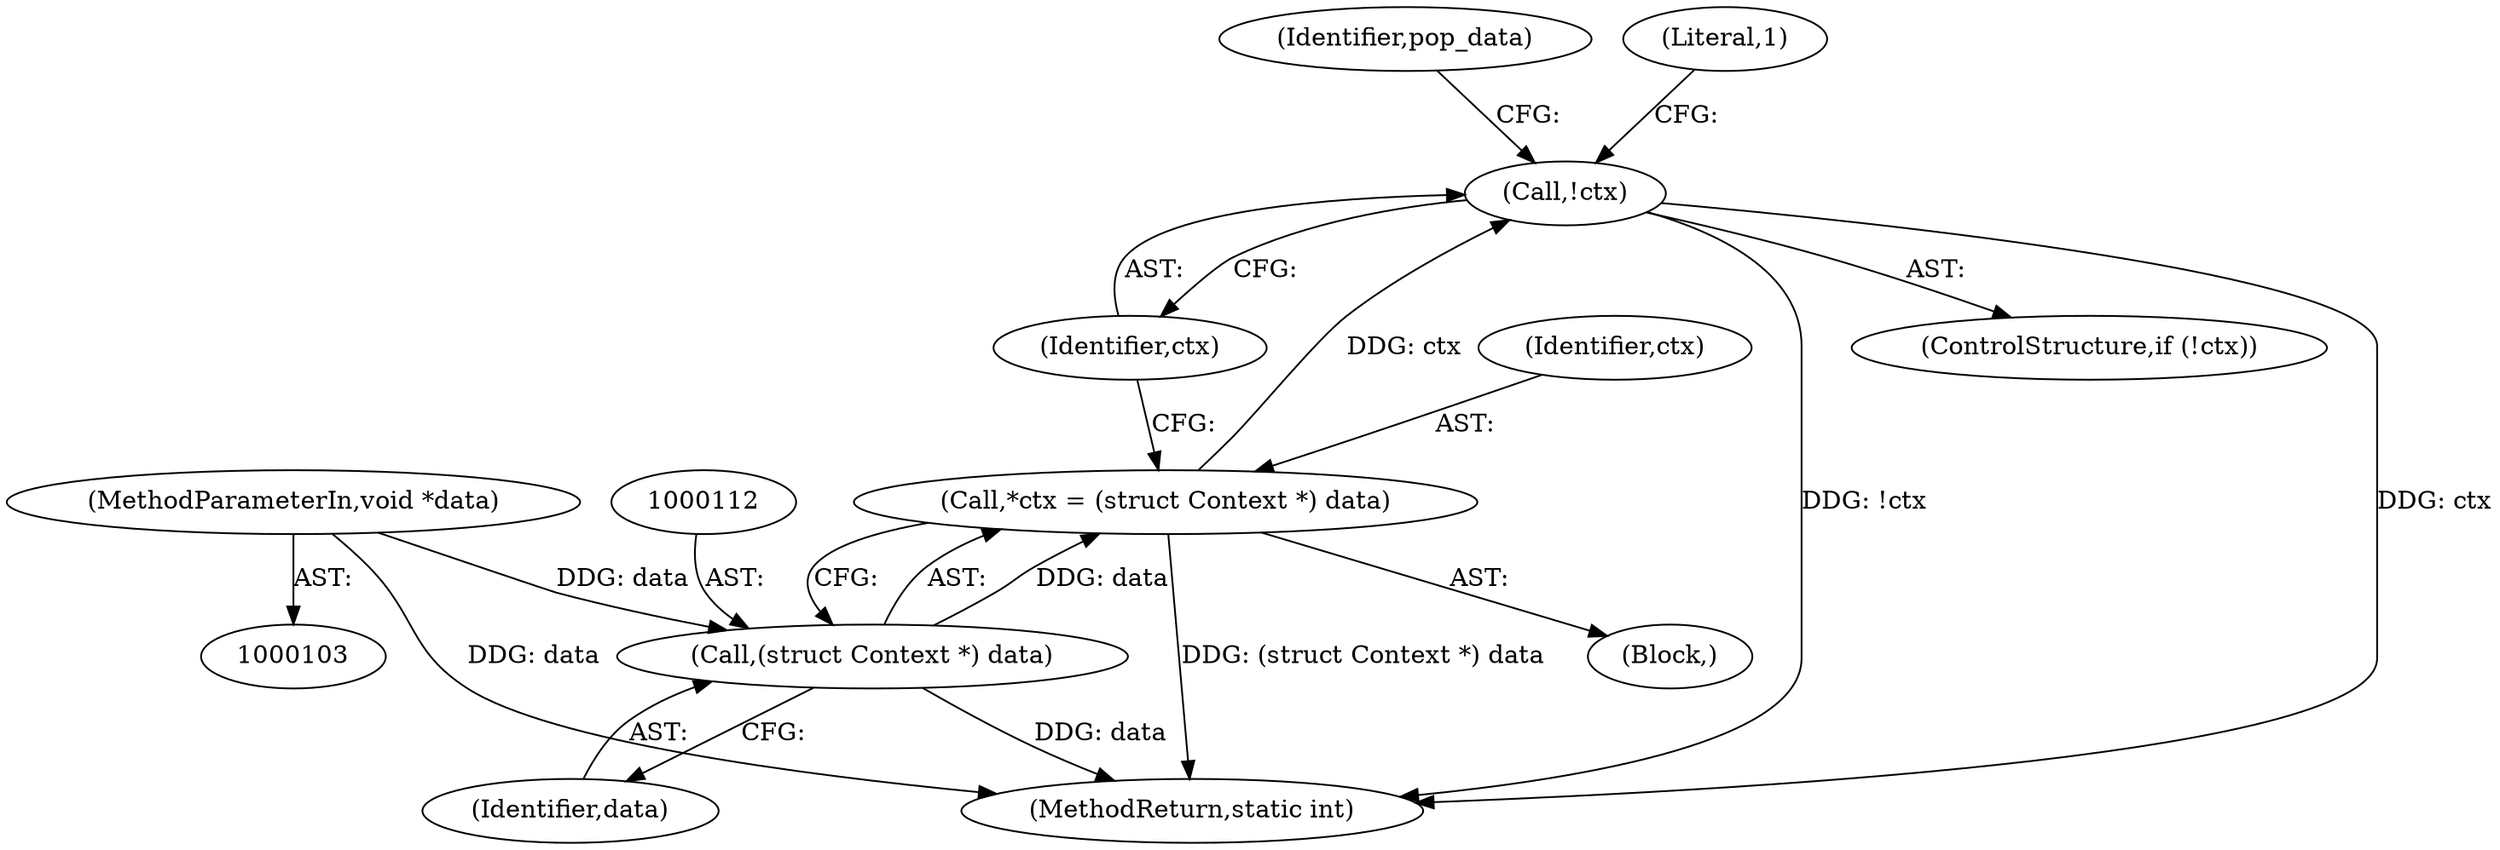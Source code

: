 digraph "0_neomutt_9bfab35522301794483f8f9ed60820bdec9be59e_0@pointer" {
"1000115" [label="(Call,!ctx)"];
"1000109" [label="(Call,*ctx = (struct Context *) data)"];
"1000111" [label="(Call,(struct Context *) data)"];
"1000106" [label="(MethodParameterIn,void *data)"];
"1000113" [label="(Identifier,data)"];
"1000116" [label="(Identifier,ctx)"];
"1000109" [label="(Call,*ctx = (struct Context *) data)"];
"1000115" [label="(Call,!ctx)"];
"1000122" [label="(Identifier,pop_data)"];
"1000176" [label="(MethodReturn,static int)"];
"1000119" [label="(Literal,1)"];
"1000114" [label="(ControlStructure,if (!ctx))"];
"1000107" [label="(Block,)"];
"1000106" [label="(MethodParameterIn,void *data)"];
"1000111" [label="(Call,(struct Context *) data)"];
"1000110" [label="(Identifier,ctx)"];
"1000115" -> "1000114"  [label="AST: "];
"1000115" -> "1000116"  [label="CFG: "];
"1000116" -> "1000115"  [label="AST: "];
"1000119" -> "1000115"  [label="CFG: "];
"1000122" -> "1000115"  [label="CFG: "];
"1000115" -> "1000176"  [label="DDG: !ctx"];
"1000115" -> "1000176"  [label="DDG: ctx"];
"1000109" -> "1000115"  [label="DDG: ctx"];
"1000109" -> "1000107"  [label="AST: "];
"1000109" -> "1000111"  [label="CFG: "];
"1000110" -> "1000109"  [label="AST: "];
"1000111" -> "1000109"  [label="AST: "];
"1000116" -> "1000109"  [label="CFG: "];
"1000109" -> "1000176"  [label="DDG: (struct Context *) data"];
"1000111" -> "1000109"  [label="DDG: data"];
"1000111" -> "1000113"  [label="CFG: "];
"1000112" -> "1000111"  [label="AST: "];
"1000113" -> "1000111"  [label="AST: "];
"1000111" -> "1000176"  [label="DDG: data"];
"1000106" -> "1000111"  [label="DDG: data"];
"1000106" -> "1000103"  [label="AST: "];
"1000106" -> "1000176"  [label="DDG: data"];
}
